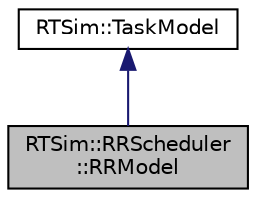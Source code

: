 digraph "RTSim::RRScheduler::RRModel"
{
  edge [fontname="Helvetica",fontsize="10",labelfontname="Helvetica",labelfontsize="10"];
  node [fontname="Helvetica",fontsize="10",shape=record];
  Node1 [label="RTSim::RRScheduler\l::RRModel",height=0.2,width=0.4,color="black", fillcolor="grey75", style="filled", fontcolor="black"];
  Node2 -> Node1 [dir="back",color="midnightblue",fontsize="10",style="solid",fontname="Helvetica"];
  Node2 [label="RTSim::TaskModel",height=0.2,width=0.4,color="black", fillcolor="white", style="filled",URL="$d3/dbc/classRTSim_1_1TaskModel.html"];
}
